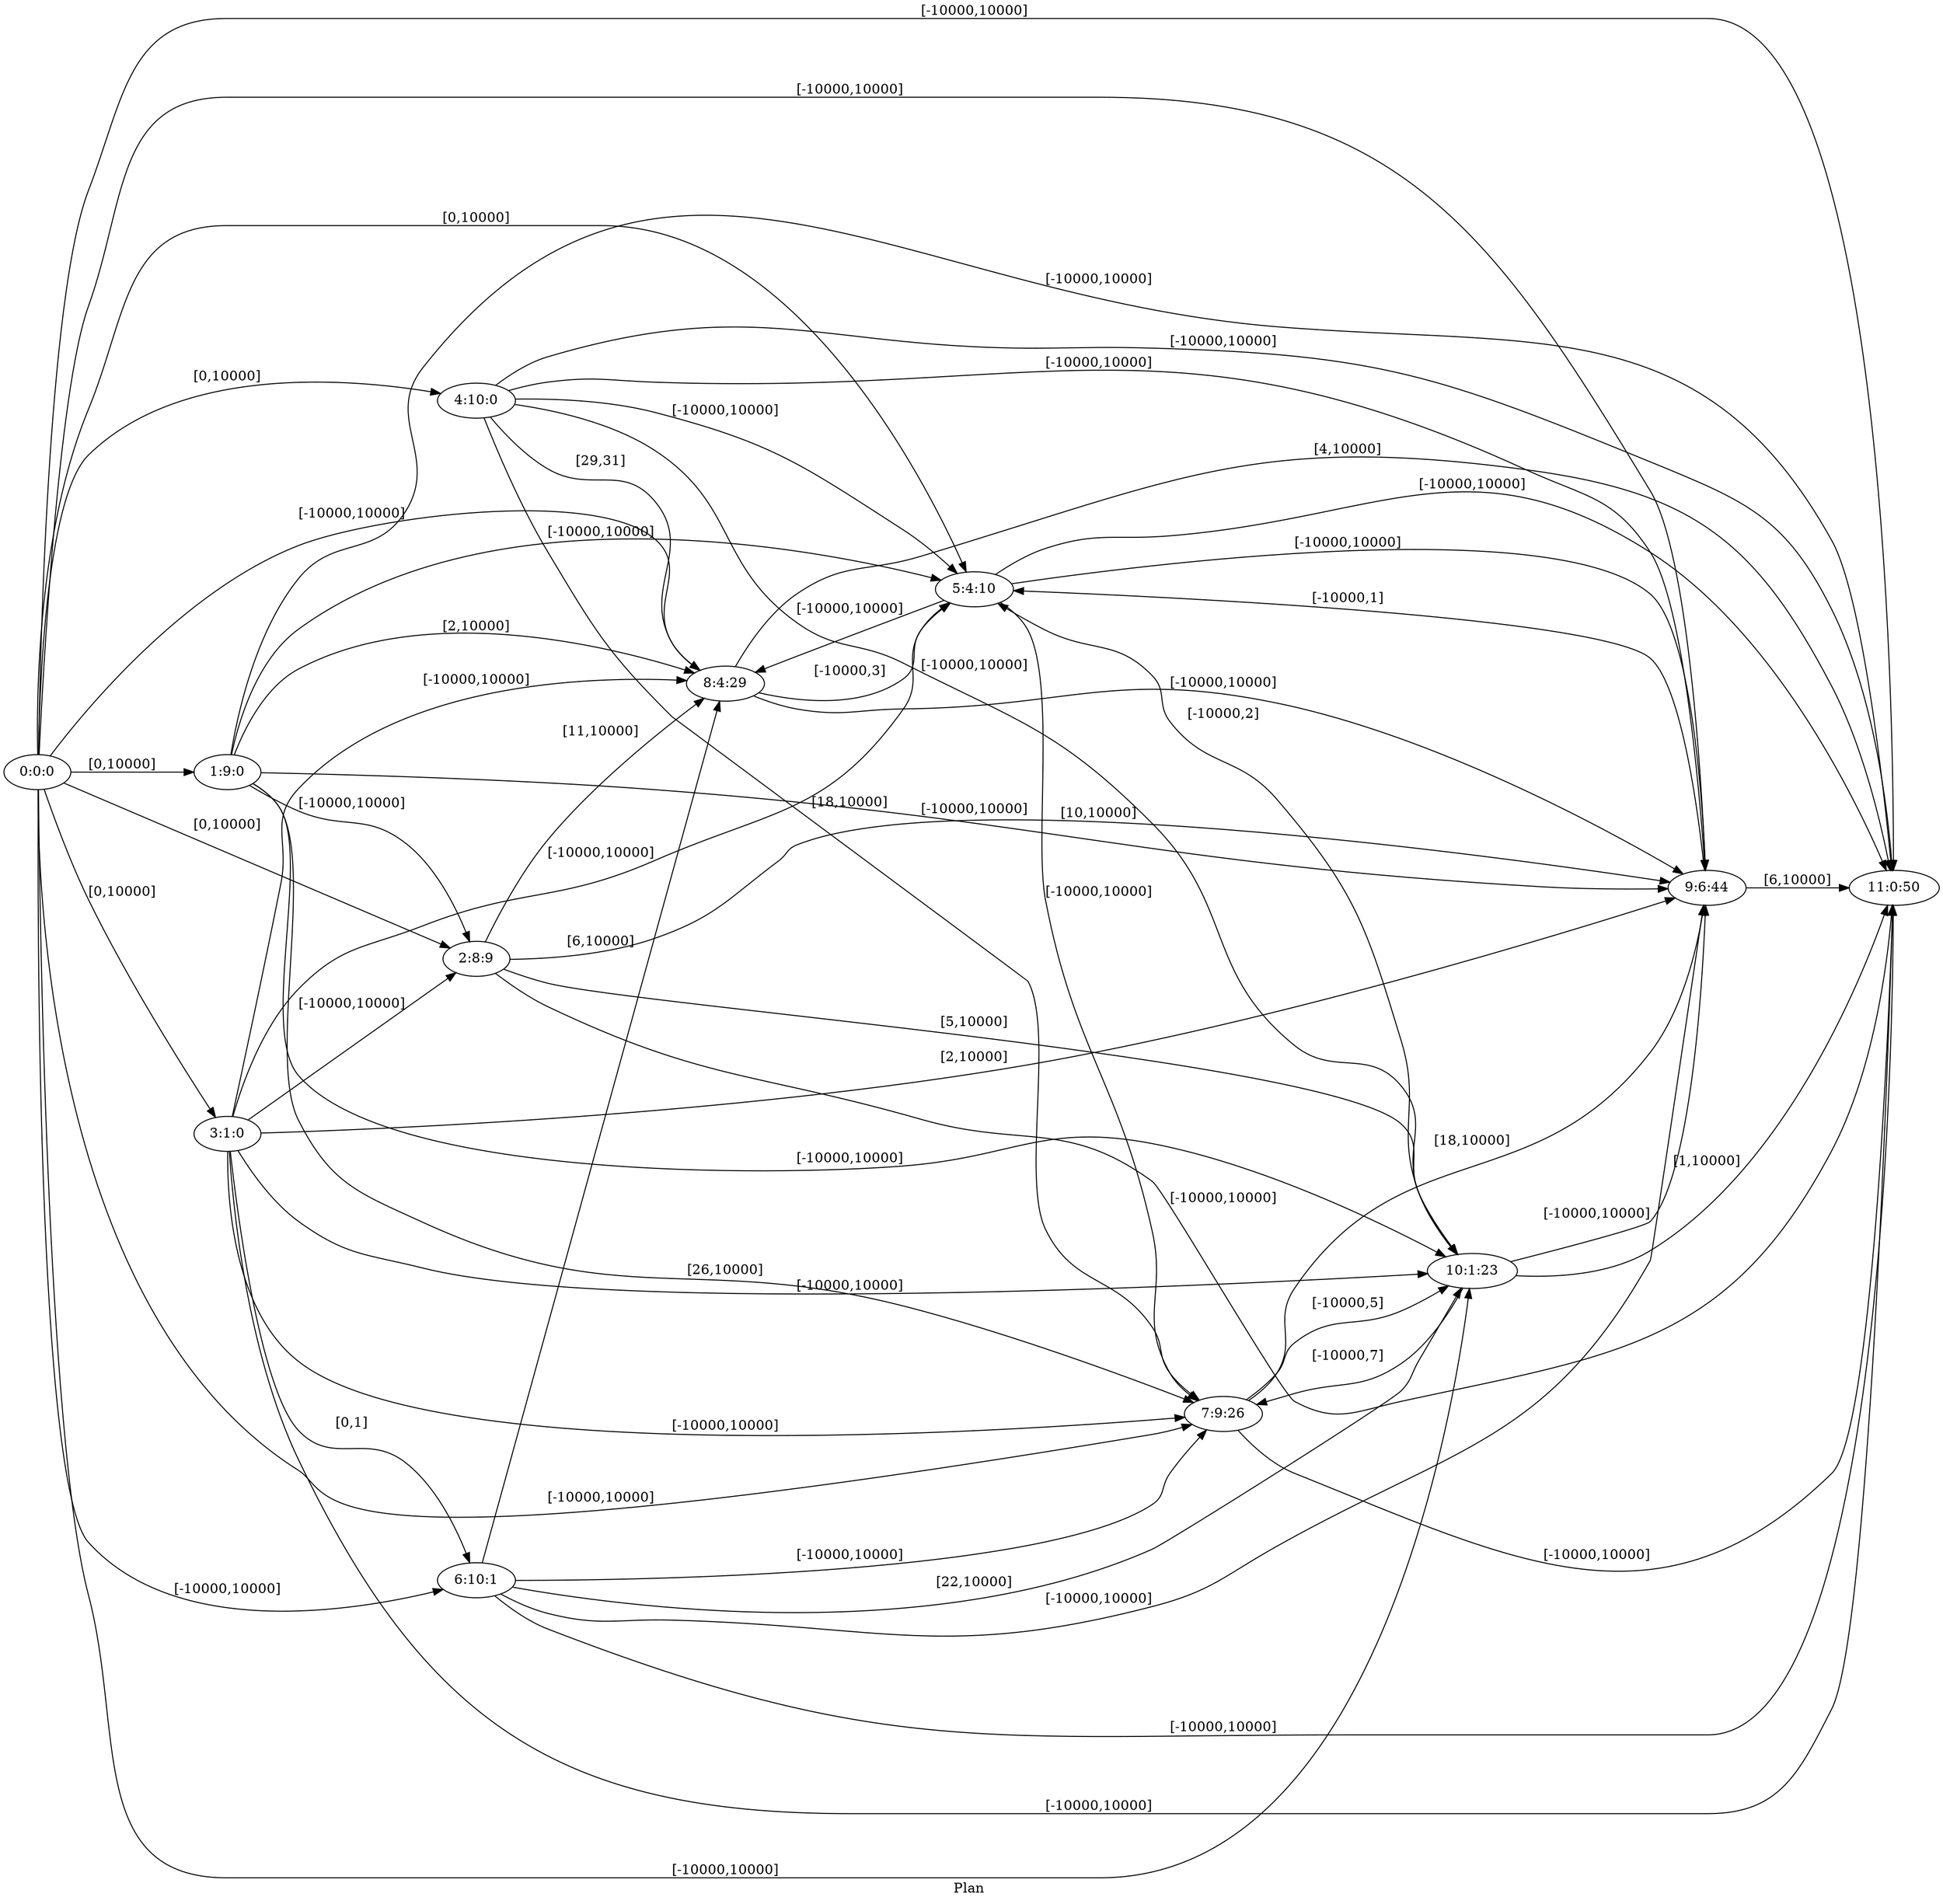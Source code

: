 digraph G {
 rankdir = LR;
 nodesep = .45; 
 size = 30;
label="Plan ";
 fldt = 0.792725;
"0:0:0"->"1:9:0"[ label = "[0,10000]"];
"0:0:0"->"2:8:9"[ label = "[0,10000]"];
"0:0:0"->"3:1:0"[ label = "[0,10000]"];
"0:0:0"->"4:10:0"[ label = "[0,10000]"];
"0:0:0"->"5:4:10"[ label = "[0,10000]"];
"0:0:0"->"6:10:1"[ label = "[-10000,10000]"];
"0:0:0"->"7:9:26"[ label = "[-10000,10000]"];
"0:0:0"->"8:4:29"[ label = "[-10000,10000]"];
"0:0:0"->"9:6:44"[ label = "[-10000,10000]"];
"0:0:0"->"10:1:23"[ label = "[-10000,10000]"];
"0:0:0"->"11:0:50"[ label = "[-10000,10000]"];
"1:9:0"->"2:8:9"[ label = "[-10000,10000]"];
"1:9:0"->"5:4:10"[ label = "[-10000,10000]"];
"1:9:0"->"7:9:26"[ label = "[26,10000]"];
"1:9:0"->"8:4:29"[ label = "[2,10000]"];
"1:9:0"->"9:6:44"[ label = "[-10000,10000]"];
"1:9:0"->"10:1:23"[ label = "[-10000,10000]"];
"1:9:0"->"11:0:50"[ label = "[-10000,10000]"];
"2:8:9"->"8:4:29"[ label = "[11,10000]"];
"2:8:9"->"9:6:44"[ label = "[10,10000]"];
"2:8:9"->"10:1:23"[ label = "[5,10000]"];
"2:8:9"->"11:0:50"[ label = "[-10000,10000]"];
"3:1:0"->"2:8:9"[ label = "[-10000,10000]"];
"3:1:0"->"5:4:10"[ label = "[-10000,10000]"];
"3:1:0"->"6:10:1"[ label = "[0,1]"];
"3:1:0"->"7:9:26"[ label = "[-10000,10000]"];
"3:1:0"->"8:4:29"[ label = "[-10000,10000]"];
"3:1:0"->"9:6:44"[ label = "[2,10000]"];
"3:1:0"->"10:1:23"[ label = "[-10000,10000]"];
"3:1:0"->"11:0:50"[ label = "[-10000,10000]"];
"4:10:0"->"5:4:10"[ label = "[-10000,10000]"];
"4:10:0"->"7:9:26"[ label = "[18,10000]"];
"4:10:0"->"8:4:29"[ label = "[29,31]"];
"4:10:0"->"9:6:44"[ label = "[-10000,10000]"];
"4:10:0"->"10:1:23"[ label = "[-10000,10000]"];
"4:10:0"->"11:0:50"[ label = "[-10000,10000]"];
"5:4:10"->"7:9:26"[ label = "[-10000,10000]"];
"5:4:10"->"8:4:29"[ label = "[-10000,10000]"];
"5:4:10"->"9:6:44"[ label = "[-10000,10000]"];
"5:4:10"->"11:0:50"[ label = "[-10000,10000]"];
"6:10:1"->"7:9:26"[ label = "[-10000,10000]"];
"6:10:1"->"8:4:29"[ label = "[6,10000]"];
"6:10:1"->"9:6:44"[ label = "[-10000,10000]"];
"6:10:1"->"10:1:23"[ label = "[22,10000]"];
"6:10:1"->"11:0:50"[ label = "[-10000,10000]"];
"7:9:26"->"9:6:44"[ label = "[18,10000]"];
"7:9:26"->"10:1:23"[ label = "[-10000,5]"];
"7:9:26"->"11:0:50"[ label = "[-10000,10000]"];
"8:4:29"->"5:4:10"[ label = "[-10000,3]"];
"8:4:29"->"9:6:44"[ label = "[-10000,10000]"];
"8:4:29"->"11:0:50"[ label = "[4,10000]"];
"9:6:44"->"5:4:10"[ label = "[-10000,1]"];
"9:6:44"->"11:0:50"[ label = "[6,10000]"];
"10:1:23"->"5:4:10"[ label = "[-10000,2]"];
"10:1:23"->"7:9:26"[ label = "[-10000,7]"];
"10:1:23"->"9:6:44"[ label = "[-10000,10000]"];
"10:1:23"->"11:0:50"[ label = "[1,10000]"];
}
